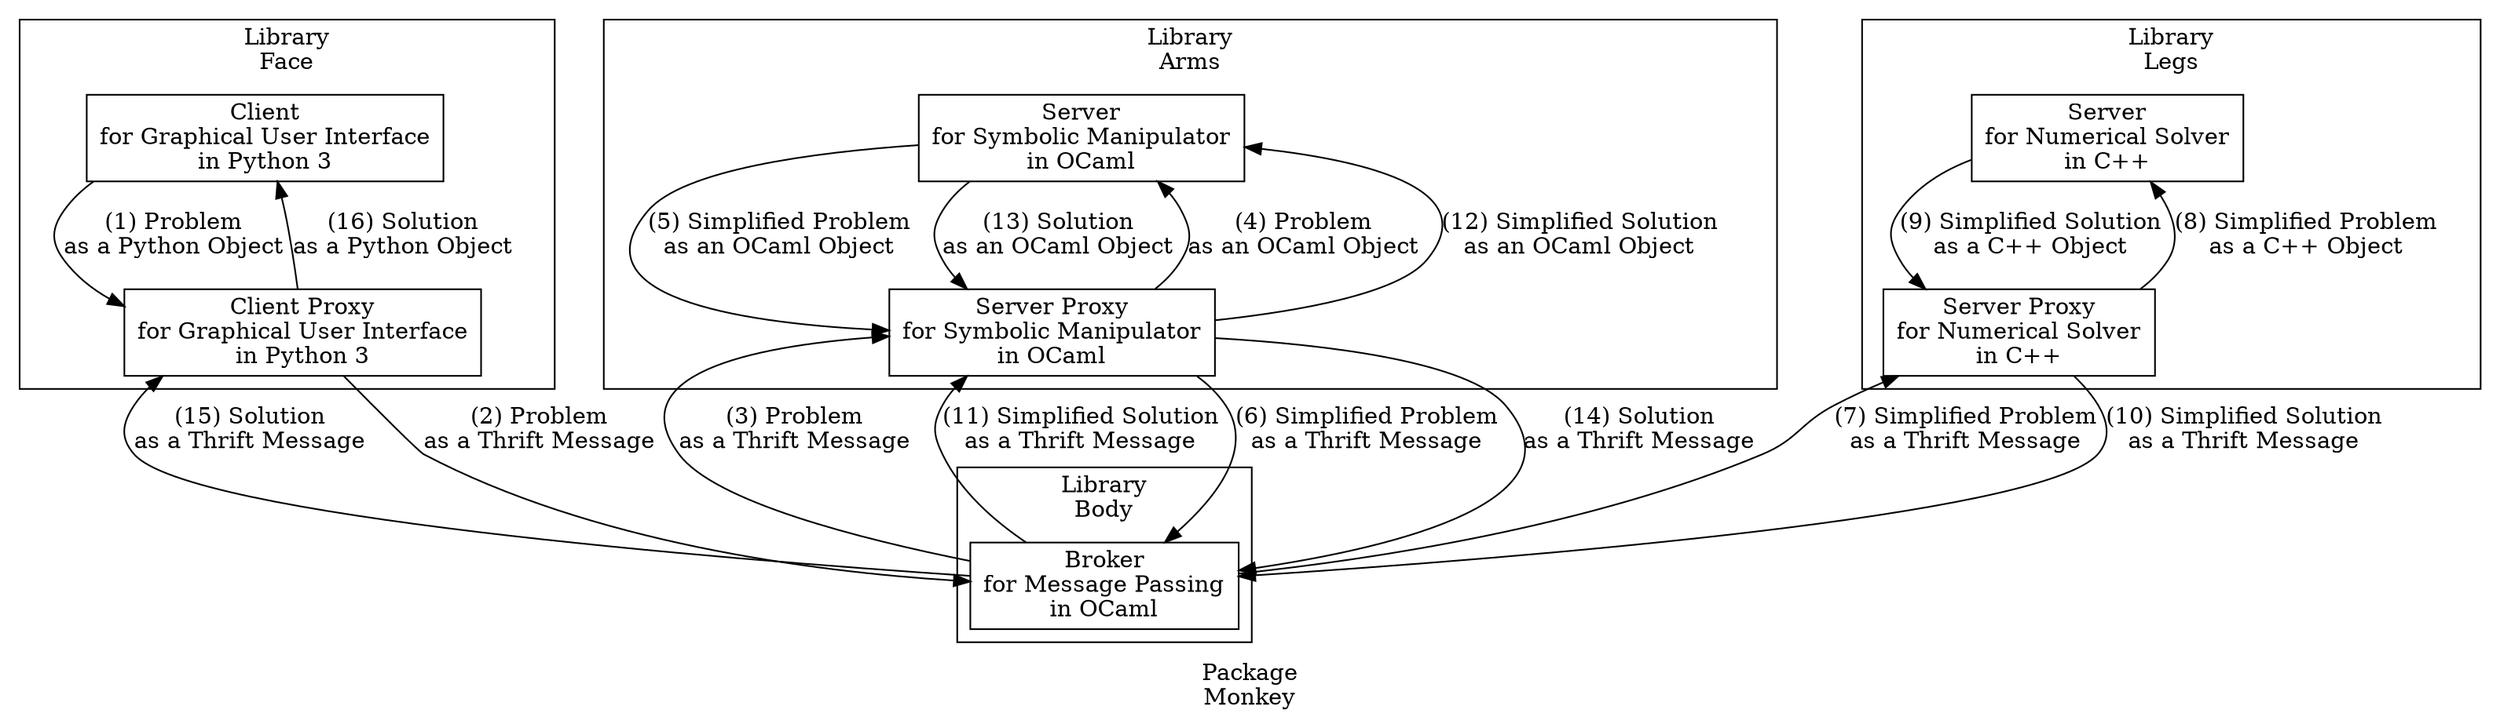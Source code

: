 digraph arch {
  // graph [layout = neato, ratio = 0.5]
  graph [layout = dot, mindist = 1, overlap = false, root = body]

  // graph [splines = curved]
  // edge [headport = e, tailport = w]

  node [shape = box]

  label = "Package\nMonkey"

  subgraph cluster_body {
    label = "Library\nBody"

    body [label = "Broker\nfor Message Passing\nin OCaml"]
  }

  subgraph cluster_face {
    label = "Library\nFace"

    face [label = "Client\nfor Graphical User Interface\nin Python 3"]
    face_proxy [label = "Client Proxy\nfor Graphical User Interface\nin Python 3"]
  }

  subgraph cluster_arms {
    label = "Library\nArms"

    arms [label = "Server\nfor Symbolic Manipulator\nin OCaml"]
    arms_proxy [label = "Server Proxy\nfor Symbolic Manipulator\nin OCaml"]
  }

  subgraph cluster_legs {
    label = "Library\nLegs"

    legs [label = "Server\nfor Numerical Solver\nin C++"]
    legs_proxy [label = "Server Proxy\nfor Numerical Solver\nin C++"]
  }

  face -> face_proxy [label = "(1) Problem\nas a Python Object"]
  face_proxy -> body [label = "(2) Problem\nas a Thrift Message"]
  body -> arms_proxy [label = "(3) Problem\nas a Thrift Message"]
  arms_proxy -> arms [label = "(4) Problem\nas an OCaml Object"]
  arms -> arms_proxy [label = "(5) Simplified Problem\nas an OCaml Object"]
  arms_proxy -> body [label = "(6) Simplified Problem\nas a Thrift Message"]
  body -> legs_proxy [label = "(7) Simplified Problem\nas a Thrift Message"]
  legs_proxy -> legs [label = "(8) Simplified Problem\nas a C++ Object"]
  legs -> legs_proxy [label = "(9) Simplified Solution\nas a C++ Object"]
  legs_proxy -> body [label = "(10) Simplified Solution\nas a Thrift Message"]
  body -> arms_proxy [label = "(11) Simplified Solution\nas a Thrift Message"]
  arms_proxy -> arms [label = "(12) Simplified Solution\nas an OCaml Object"]
  arms -> arms_proxy [label = "(13) Solution\nas an OCaml Object"]
  arms_proxy -> body [label = "(14) Solution\nas a Thrift Message"]
  body -> face_proxy [label = "(15) Solution\nas a Thrift Message"]
  face_proxy -> face [label = "(16) Solution\nas a Python Object"]
}
